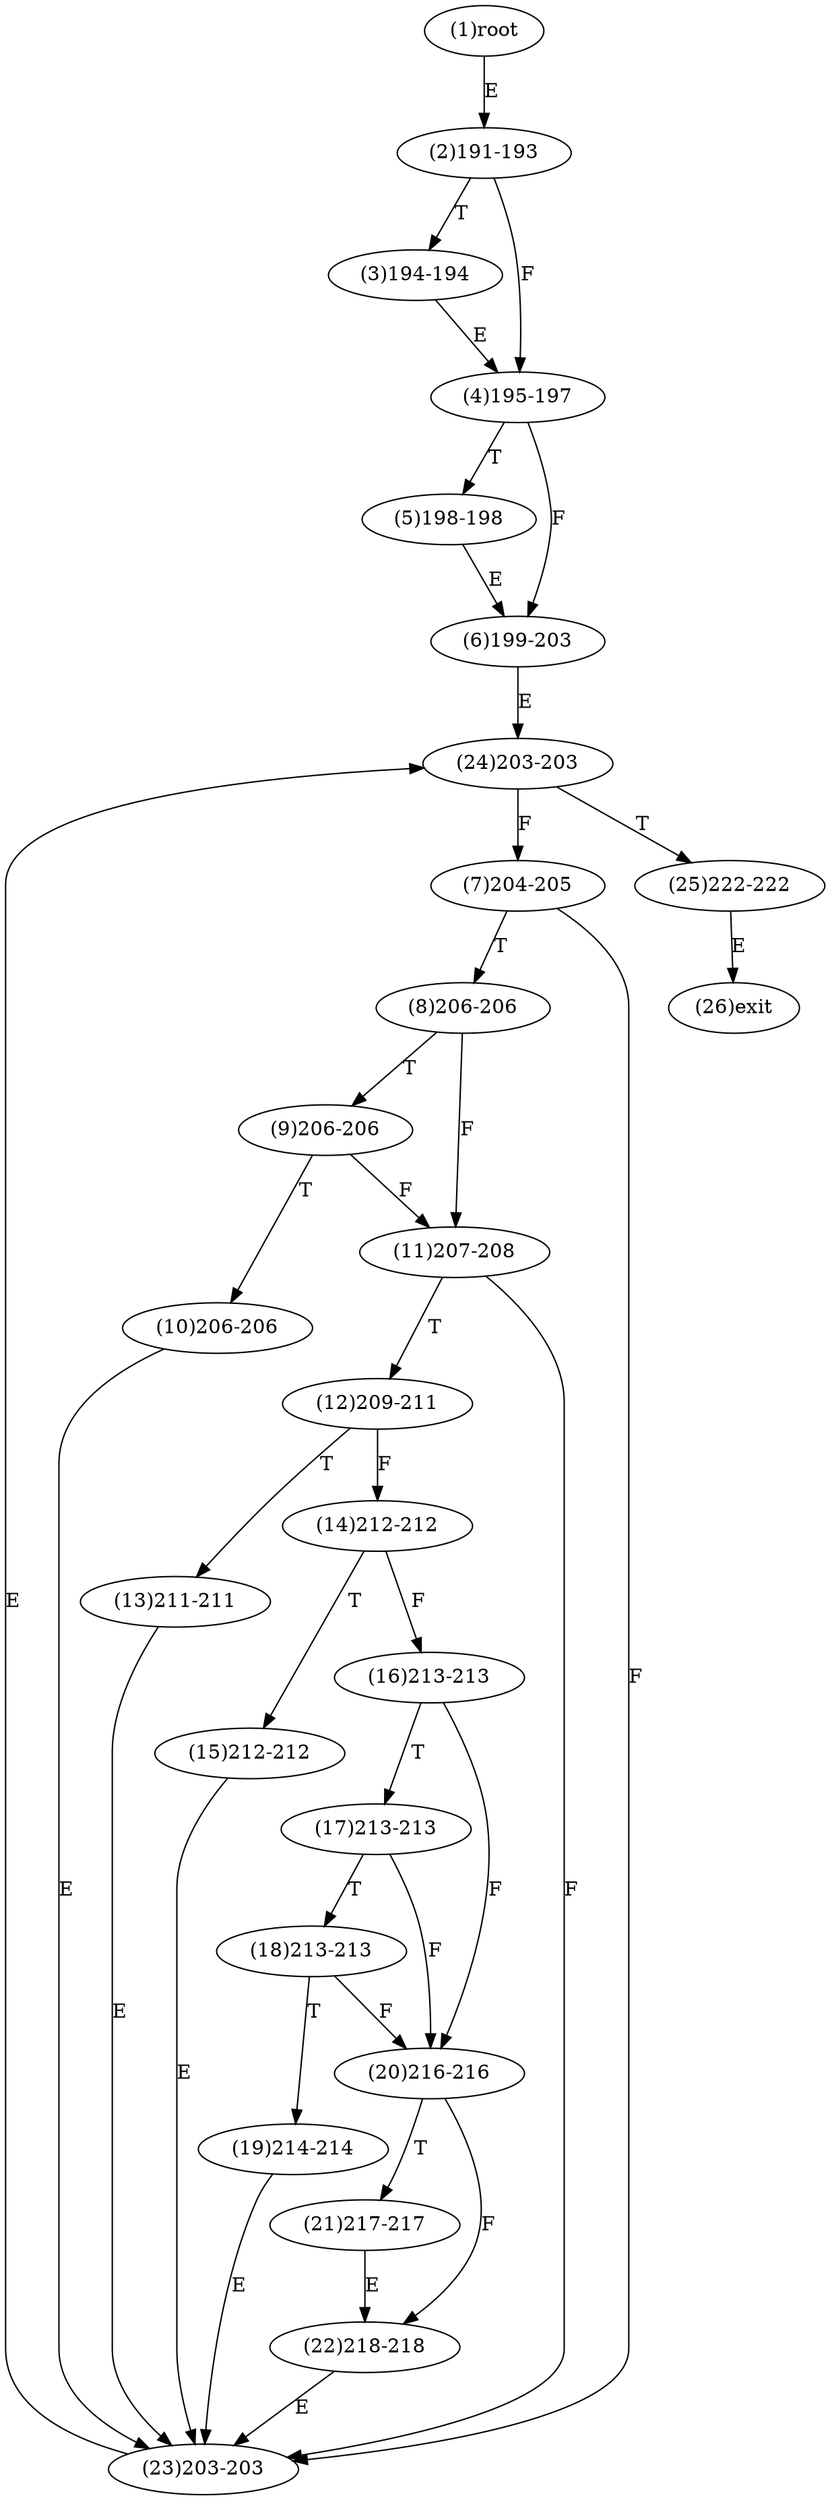 digraph "" { 
1[ label="(1)root"];
2[ label="(2)191-193"];
3[ label="(3)194-194"];
4[ label="(4)195-197"];
5[ label="(5)198-198"];
6[ label="(6)199-203"];
7[ label="(7)204-205"];
8[ label="(8)206-206"];
9[ label="(9)206-206"];
10[ label="(10)206-206"];
11[ label="(11)207-208"];
12[ label="(12)209-211"];
13[ label="(13)211-211"];
14[ label="(14)212-212"];
15[ label="(15)212-212"];
17[ label="(17)213-213"];
16[ label="(16)213-213"];
19[ label="(19)214-214"];
18[ label="(18)213-213"];
21[ label="(21)217-217"];
20[ label="(20)216-216"];
23[ label="(23)203-203"];
22[ label="(22)218-218"];
25[ label="(25)222-222"];
24[ label="(24)203-203"];
26[ label="(26)exit"];
1->2[ label="E"];
2->4[ label="F"];
2->3[ label="T"];
3->4[ label="E"];
4->6[ label="F"];
4->5[ label="T"];
5->6[ label="E"];
6->24[ label="E"];
7->23[ label="F"];
7->8[ label="T"];
8->11[ label="F"];
8->9[ label="T"];
9->11[ label="F"];
9->10[ label="T"];
10->23[ label="E"];
11->23[ label="F"];
11->12[ label="T"];
12->14[ label="F"];
12->13[ label="T"];
13->23[ label="E"];
14->16[ label="F"];
14->15[ label="T"];
15->23[ label="E"];
16->20[ label="F"];
16->17[ label="T"];
17->20[ label="F"];
17->18[ label="T"];
18->20[ label="F"];
18->19[ label="T"];
19->23[ label="E"];
20->22[ label="F"];
20->21[ label="T"];
21->22[ label="E"];
22->23[ label="E"];
23->24[ label="E"];
24->7[ label="F"];
24->25[ label="T"];
25->26[ label="E"];
}